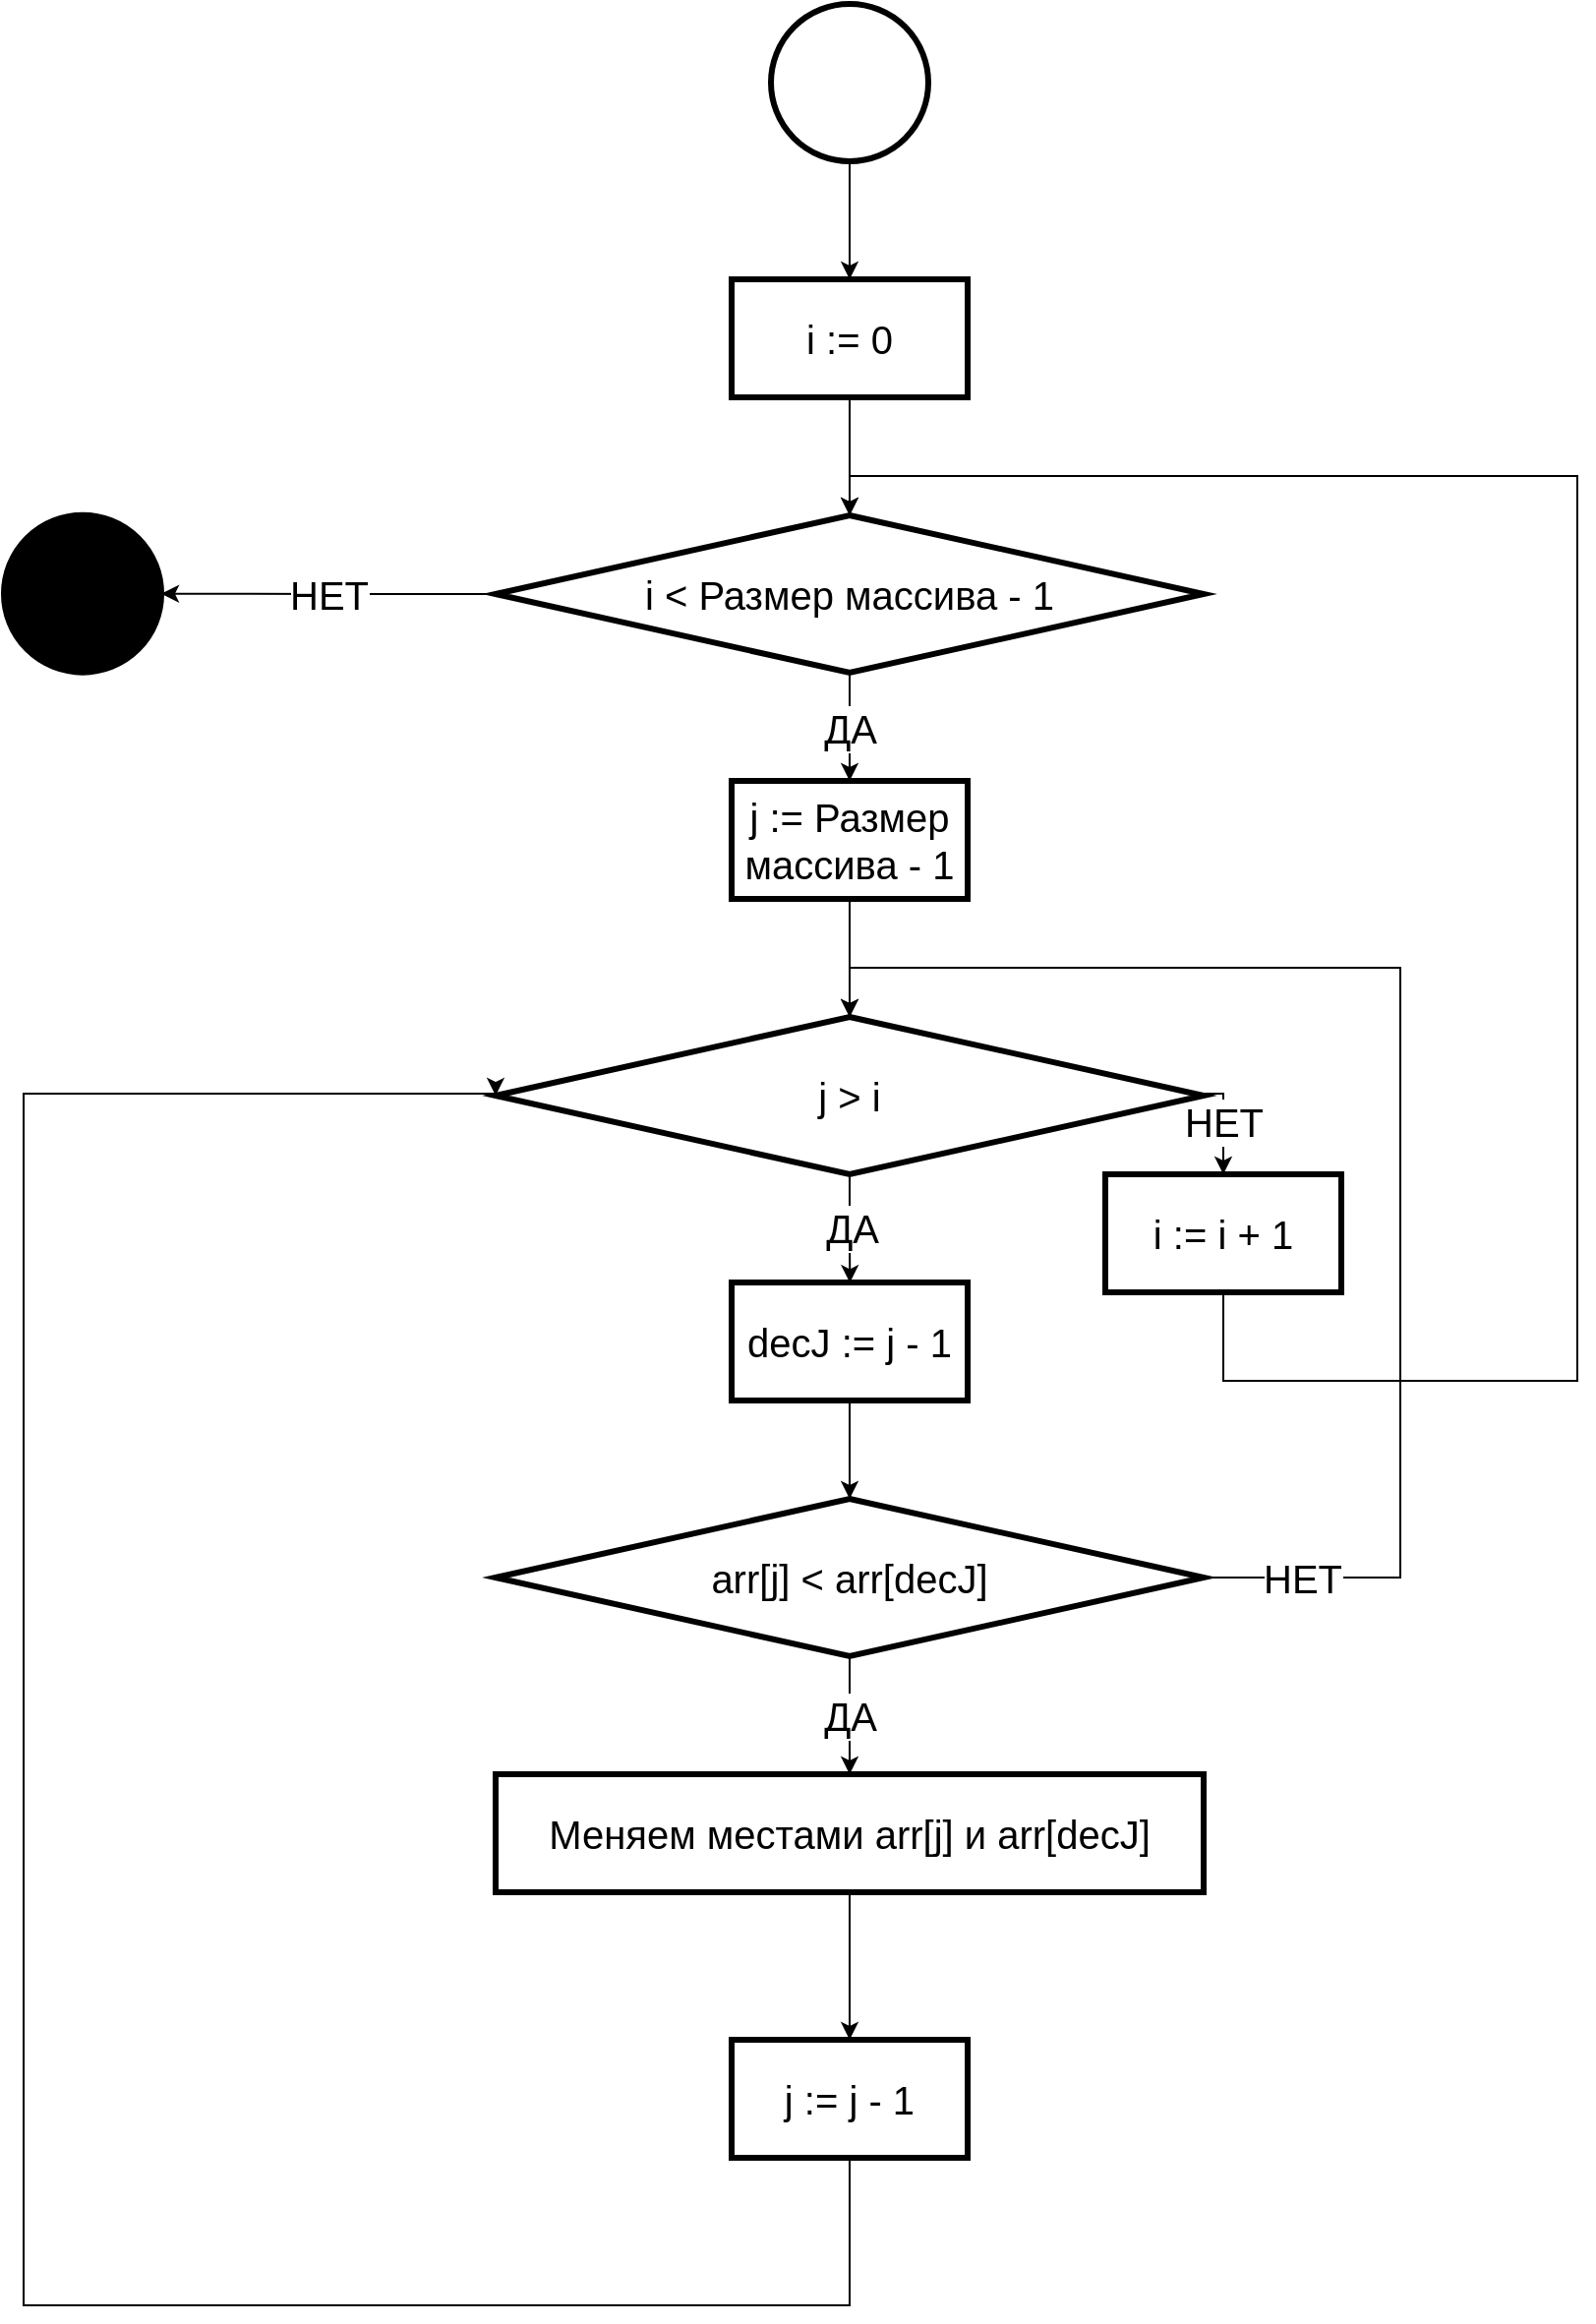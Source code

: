 <mxfile version="12.2.4" type="device" pages="1"><diagram name="Page-1" id="74b105a0-9070-1c63-61bc-23e55f88626e"><mxGraphModel dx="1422" dy="762" grid="1" gridSize="10" guides="1" tooltips="1" connect="1" arrows="1" fold="1" page="1" pageScale="1.5" pageWidth="827" pageHeight="1169" background="none" math="0" shadow="0"><root><object label="" id="0"><mxCell style=";html=1;"/></object><mxCell id="1" style=";html=1;" parent="0"/><mxCell id="YPEwxK0X3bBFNLmrdwPr-76" style="edgeStyle=orthogonalEdgeStyle;rounded=0;orthogonalLoop=1;jettySize=auto;html=1;entryX=0.5;entryY=0;entryDx=0;entryDy=0;fontSize=20;fontColor=#000000;exitX=0.5;exitY=1;exitDx=0;exitDy=0;" parent="1" source="YPEwxK0X3bBFNLmrdwPr-74" target="YPEwxK0X3bBFNLmrdwPr-8" edge="1"><mxGeometry relative="1" as="geometry"><Array as="points"><mxPoint x="810" y="720"/><mxPoint x="990" y="720"/><mxPoint x="990" y="260"/><mxPoint x="620" y="260"/></Array></mxGeometry></mxCell><mxCell id="YPEwxK0X3bBFNLmrdwPr-18" style="edgeStyle=orthogonalEdgeStyle;rounded=0;orthogonalLoop=1;jettySize=auto;html=1;entryX=0.5;entryY=0;entryDx=0;entryDy=0;" parent="1" source="YPEwxK0X3bBFNLmrdwPr-1" target="YPEwxK0X3bBFNLmrdwPr-11" edge="1"><mxGeometry relative="1" as="geometry"/></mxCell><mxCell id="YPEwxK0X3bBFNLmrdwPr-1" value="" style="ellipse;whiteSpace=wrap;html=1;aspect=fixed;strokeWidth=3;" parent="1" vertex="1"><mxGeometry x="580" y="20" width="80" height="80" as="geometry"/></mxCell><mxCell id="YPEwxK0X3bBFNLmrdwPr-26" value="ДА" style="edgeStyle=orthogonalEdgeStyle;rounded=0;orthogonalLoop=1;jettySize=auto;html=1;entryX=0.5;entryY=0;entryDx=0;entryDy=0;fontSize=20;" parent="1" source="YPEwxK0X3bBFNLmrdwPr-8" target="YPEwxK0X3bBFNLmrdwPr-13" edge="1"><mxGeometry relative="1" as="geometry"><mxPoint x="620" y="400" as="targetPoint"/></mxGeometry></mxCell><mxCell id="YPEwxK0X3bBFNLmrdwPr-66" value="НЕТ" style="edgeStyle=orthogonalEdgeStyle;rounded=0;orthogonalLoop=1;jettySize=auto;html=1;entryX=1;entryY=0.5;entryDx=0;entryDy=0;fontSize=20;fontColor=#000000;" parent="1" source="YPEwxK0X3bBFNLmrdwPr-8" target="YPEwxK0X3bBFNLmrdwPr-55" edge="1"><mxGeometry relative="1" as="geometry"/></mxCell><mxCell id="YPEwxK0X3bBFNLmrdwPr-8" value="&lt;font style=&quot;font-size: 20px&quot;&gt;i &amp;lt; Размер массива - 1&lt;/font&gt;" style="rhombus;whiteSpace=wrap;html=1;strokeWidth=3;" parent="1" vertex="1"><mxGeometry x="440" y="280" width="360" height="80" as="geometry"/></mxCell><mxCell id="YPEwxK0X3bBFNLmrdwPr-19" style="edgeStyle=orthogonalEdgeStyle;rounded=0;orthogonalLoop=1;jettySize=auto;html=1;entryX=0.5;entryY=0;entryDx=0;entryDy=0;" parent="1" source="YPEwxK0X3bBFNLmrdwPr-11" target="YPEwxK0X3bBFNLmrdwPr-8" edge="1"><mxGeometry relative="1" as="geometry"/></mxCell><mxCell id="YPEwxK0X3bBFNLmrdwPr-11" value="&lt;font style=&quot;font-size: 20px&quot;&gt;i := 0&lt;/font&gt;" style="rounded=0;whiteSpace=wrap;html=1;shadow=0;glass=0;strokeWidth=3;" parent="1" vertex="1"><mxGeometry x="560" y="160" width="120" height="60" as="geometry"/></mxCell><mxCell id="YPEwxK0X3bBFNLmrdwPr-29" style="edgeStyle=orthogonalEdgeStyle;rounded=0;orthogonalLoop=1;jettySize=auto;html=1;entryX=0.5;entryY=0;entryDx=0;entryDy=0;" parent="1" source="YPEwxK0X3bBFNLmrdwPr-13" target="YPEwxK0X3bBFNLmrdwPr-28" edge="1"><mxGeometry relative="1" as="geometry"/></mxCell><mxCell id="YPEwxK0X3bBFNLmrdwPr-13" value="&lt;font style=&quot;font-size: 20px&quot;&gt;j := Размер массива - 1&lt;/font&gt;" style="rounded=0;whiteSpace=wrap;html=1;shadow=0;glass=0;strokeWidth=3;" parent="1" vertex="1"><mxGeometry x="560" y="415" width="120" height="60" as="geometry"/></mxCell><mxCell id="YPEwxK0X3bBFNLmrdwPr-32" value="&lt;font style=&quot;font-size: 20px&quot;&gt;ДА&lt;/font&gt;" style="edgeStyle=orthogonalEdgeStyle;rounded=0;orthogonalLoop=1;jettySize=auto;html=1;entryX=0.5;entryY=0;entryDx=0;entryDy=0;" parent="1" source="YPEwxK0X3bBFNLmrdwPr-28" edge="1"><mxGeometry relative="1" as="geometry"><mxPoint x="620.143" y="670.143" as="targetPoint"/></mxGeometry></mxCell><mxCell id="YPEwxK0X3bBFNLmrdwPr-75" value="НЕТ" style="edgeStyle=orthogonalEdgeStyle;rounded=0;orthogonalLoop=1;jettySize=auto;html=1;entryX=0.5;entryY=0;entryDx=0;entryDy=0;fontSize=20;fontColor=#000000;" parent="1" source="YPEwxK0X3bBFNLmrdwPr-28" target="YPEwxK0X3bBFNLmrdwPr-74" edge="1"><mxGeometry relative="1" as="geometry"><Array as="points"><mxPoint x="810" y="574"/></Array></mxGeometry></mxCell><mxCell id="YPEwxK0X3bBFNLmrdwPr-28" value="&lt;span style=&quot;font-size: 20px&quot;&gt;j &amp;gt; i&lt;/span&gt;" style="rhombus;whiteSpace=wrap;html=1;strokeWidth=3;" parent="1" vertex="1"><mxGeometry x="440" y="535" width="360" height="80" as="geometry"/></mxCell><mxCell id="YPEwxK0X3bBFNLmrdwPr-51" style="edgeStyle=orthogonalEdgeStyle;rounded=0;orthogonalLoop=1;jettySize=auto;html=1;fontSize=20;entryX=0;entryY=0.5;entryDx=0;entryDy=0;" parent="1" source="YPEwxK0X3bBFNLmrdwPr-49" target="YPEwxK0X3bBFNLmrdwPr-28" edge="1"><mxGeometry relative="1" as="geometry"><mxPoint x="520" y="280" as="targetPoint"/><Array as="points"><mxPoint x="620" y="1190"/><mxPoint x="200" y="1190"/><mxPoint x="200" y="574"/></Array></mxGeometry></mxCell><mxCell id="YPEwxK0X3bBFNLmrdwPr-49" value="j := j - 1" style="rounded=0;whiteSpace=wrap;html=1;shadow=0;glass=0;strokeWidth=3;fontSize=20;" parent="1" vertex="1"><mxGeometry x="560" y="1055" width="120" height="60" as="geometry"/></mxCell><mxCell id="YPEwxK0X3bBFNLmrdwPr-55" value="" style="ellipse;whiteSpace=wrap;html=1;aspect=fixed;strokeWidth=3;fillColor=#000000;" parent="1" vertex="1"><mxGeometry x="190" y="279.833" width="80" height="80" as="geometry"/></mxCell><mxCell id="YPEwxK0X3bBFNLmrdwPr-61" style="edgeStyle=orthogonalEdgeStyle;rounded=0;orthogonalLoop=1;jettySize=auto;html=1;entryX=0.5;entryY=0;entryDx=0;entryDy=0;fontSize=20;fontColor=#000000;" parent="1" source="YPEwxK0X3bBFNLmrdwPr-58" target="YPEwxK0X3bBFNLmrdwPr-60" edge="1"><mxGeometry relative="1" as="geometry"/></mxCell><mxCell id="YPEwxK0X3bBFNLmrdwPr-58" value="decJ := j - 1" style="rounded=0;whiteSpace=wrap;html=1;shadow=0;glass=0;labelBackgroundColor=none;strokeWidth=3;fillColor=#ffffff;fontSize=20;fontColor=#000000;" parent="1" vertex="1"><mxGeometry x="560" y="670" width="120" height="60" as="geometry"/></mxCell><mxCell id="YPEwxK0X3bBFNLmrdwPr-63" value="ДА" style="edgeStyle=orthogonalEdgeStyle;rounded=0;orthogonalLoop=1;jettySize=auto;html=1;entryX=0.5;entryY=0;entryDx=0;entryDy=0;fontSize=20;fontColor=#000000;" parent="1" source="YPEwxK0X3bBFNLmrdwPr-60" target="YPEwxK0X3bBFNLmrdwPr-62" edge="1"><mxGeometry relative="1" as="geometry"/></mxCell><mxCell id="YPEwxK0X3bBFNLmrdwPr-67" value="НЕТ" style="edgeStyle=orthogonalEdgeStyle;rounded=0;orthogonalLoop=1;jettySize=auto;html=1;entryX=0.5;entryY=0;entryDx=0;entryDy=0;fontSize=20;fontColor=#000000;" parent="1" source="YPEwxK0X3bBFNLmrdwPr-60" target="YPEwxK0X3bBFNLmrdwPr-28" edge="1"><mxGeometry x="-0.86" relative="1" as="geometry"><Array as="points"><mxPoint x="900" y="820"/><mxPoint x="900" y="510"/><mxPoint x="620" y="510"/></Array><mxPoint as="offset"/></mxGeometry></mxCell><mxCell id="YPEwxK0X3bBFNLmrdwPr-60" value="&lt;span style=&quot;font-size: 20px&quot;&gt;arr[j] &amp;lt; arr[decJ]&lt;/span&gt;" style="rhombus;whiteSpace=wrap;html=1;strokeWidth=3;" parent="1" vertex="1"><mxGeometry x="440" y="780" width="360" height="80" as="geometry"/></mxCell><mxCell id="YPEwxK0X3bBFNLmrdwPr-65" style="edgeStyle=orthogonalEdgeStyle;rounded=0;orthogonalLoop=1;jettySize=auto;html=1;entryX=0.5;entryY=0;entryDx=0;entryDy=0;fontSize=20;fontColor=#000000;" parent="1" source="YPEwxK0X3bBFNLmrdwPr-62" target="YPEwxK0X3bBFNLmrdwPr-49" edge="1"><mxGeometry relative="1" as="geometry"/></mxCell><mxCell id="YPEwxK0X3bBFNLmrdwPr-62" value="Меняем местами arr[j] и arr[decJ]" style="rounded=0;whiteSpace=wrap;html=1;shadow=0;glass=0;labelBackgroundColor=none;strokeWidth=3;fillColor=#ffffff;fontSize=20;fontColor=#000000;" parent="1" vertex="1"><mxGeometry x="440" y="920" width="360" height="60" as="geometry"/></mxCell><mxCell id="YPEwxK0X3bBFNLmrdwPr-74" value="i := i + 1&lt;br&gt;" style="rounded=0;whiteSpace=wrap;html=1;shadow=0;glass=0;labelBackgroundColor=none;strokeWidth=3;fillColor=#ffffff;fontSize=20;fontColor=#000000;" parent="1" vertex="1"><mxGeometry x="750" y="615" width="120" height="60" as="geometry"/></mxCell></root></mxGraphModel></diagram></mxfile>